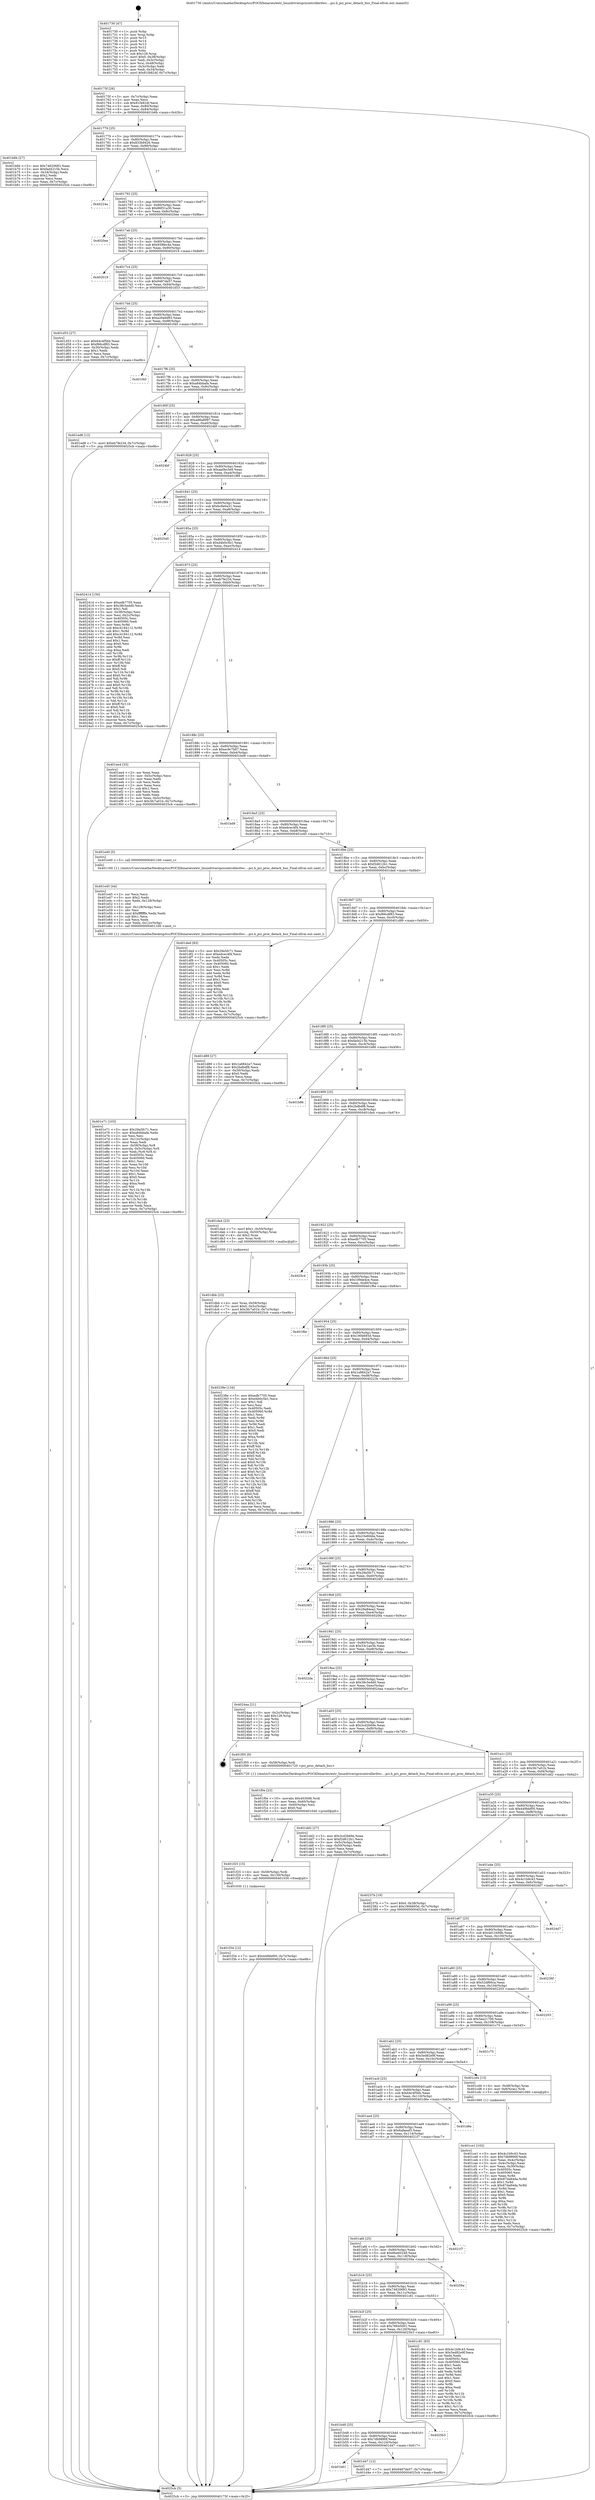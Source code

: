 digraph "0x401730" {
  label = "0x401730 (/mnt/c/Users/mathe/Desktop/tcc/POCII/binaries/extr_linuxdriverspcicontrollerdwc....pci.h_pci_proc_detach_bus_Final-ollvm.out::main(0))"
  labelloc = "t"
  node[shape=record]

  Entry [label="",width=0.3,height=0.3,shape=circle,fillcolor=black,style=filled]
  "0x40175f" [label="{
     0x40175f [26]\l
     | [instrs]\l
     &nbsp;&nbsp;0x40175f \<+3\>: mov -0x7c(%rbp),%eax\l
     &nbsp;&nbsp;0x401762 \<+2\>: mov %eax,%ecx\l
     &nbsp;&nbsp;0x401764 \<+6\>: sub $0x81f4824f,%ecx\l
     &nbsp;&nbsp;0x40176a \<+3\>: mov %eax,-0x80(%rbp)\l
     &nbsp;&nbsp;0x40176d \<+6\>: mov %ecx,-0x84(%rbp)\l
     &nbsp;&nbsp;0x401773 \<+6\>: je 0000000000401b6b \<main+0x43b\>\l
  }"]
  "0x401b6b" [label="{
     0x401b6b [27]\l
     | [instrs]\l
     &nbsp;&nbsp;0x401b6b \<+5\>: mov $0x74620683,%eax\l
     &nbsp;&nbsp;0x401b70 \<+5\>: mov $0xfad4215b,%ecx\l
     &nbsp;&nbsp;0x401b75 \<+3\>: mov -0x34(%rbp),%edx\l
     &nbsp;&nbsp;0x401b78 \<+3\>: cmp $0x2,%edx\l
     &nbsp;&nbsp;0x401b7b \<+3\>: cmovne %ecx,%eax\l
     &nbsp;&nbsp;0x401b7e \<+3\>: mov %eax,-0x7c(%rbp)\l
     &nbsp;&nbsp;0x401b81 \<+5\>: jmp 00000000004025cb \<main+0xe9b\>\l
  }"]
  "0x401779" [label="{
     0x401779 [25]\l
     | [instrs]\l
     &nbsp;&nbsp;0x401779 \<+5\>: jmp 000000000040177e \<main+0x4e\>\l
     &nbsp;&nbsp;0x40177e \<+3\>: mov -0x80(%rbp),%eax\l
     &nbsp;&nbsp;0x401781 \<+5\>: sub $0x833b9426,%eax\l
     &nbsp;&nbsp;0x401786 \<+6\>: mov %eax,-0x88(%rbp)\l
     &nbsp;&nbsp;0x40178c \<+6\>: je 000000000040224a \<main+0xb1a\>\l
  }"]
  "0x4025cb" [label="{
     0x4025cb [5]\l
     | [instrs]\l
     &nbsp;&nbsp;0x4025cb \<+5\>: jmp 000000000040175f \<main+0x2f\>\l
  }"]
  "0x401730" [label="{
     0x401730 [47]\l
     | [instrs]\l
     &nbsp;&nbsp;0x401730 \<+1\>: push %rbp\l
     &nbsp;&nbsp;0x401731 \<+3\>: mov %rsp,%rbp\l
     &nbsp;&nbsp;0x401734 \<+2\>: push %r15\l
     &nbsp;&nbsp;0x401736 \<+2\>: push %r14\l
     &nbsp;&nbsp;0x401738 \<+2\>: push %r13\l
     &nbsp;&nbsp;0x40173a \<+2\>: push %r12\l
     &nbsp;&nbsp;0x40173c \<+1\>: push %rbx\l
     &nbsp;&nbsp;0x40173d \<+7\>: sub $0x128,%rsp\l
     &nbsp;&nbsp;0x401744 \<+7\>: movl $0x0,-0x38(%rbp)\l
     &nbsp;&nbsp;0x40174b \<+3\>: mov %edi,-0x3c(%rbp)\l
     &nbsp;&nbsp;0x40174e \<+4\>: mov %rsi,-0x48(%rbp)\l
     &nbsp;&nbsp;0x401752 \<+3\>: mov -0x3c(%rbp),%edi\l
     &nbsp;&nbsp;0x401755 \<+3\>: mov %edi,-0x34(%rbp)\l
     &nbsp;&nbsp;0x401758 \<+7\>: movl $0x81f4824f,-0x7c(%rbp)\l
  }"]
  Exit [label="",width=0.3,height=0.3,shape=circle,fillcolor=black,style=filled,peripheries=2]
  "0x40224a" [label="{
     0x40224a\l
  }", style=dashed]
  "0x401792" [label="{
     0x401792 [25]\l
     | [instrs]\l
     &nbsp;&nbsp;0x401792 \<+5\>: jmp 0000000000401797 \<main+0x67\>\l
     &nbsp;&nbsp;0x401797 \<+3\>: mov -0x80(%rbp),%eax\l
     &nbsp;&nbsp;0x40179a \<+5\>: sub $0x86f31a30,%eax\l
     &nbsp;&nbsp;0x40179f \<+6\>: mov %eax,-0x8c(%rbp)\l
     &nbsp;&nbsp;0x4017a5 \<+6\>: je 00000000004020ee \<main+0x9be\>\l
  }"]
  "0x401f34" [label="{
     0x401f34 [12]\l
     | [instrs]\l
     &nbsp;&nbsp;0x401f34 \<+7\>: movl $0x449bbf00,-0x7c(%rbp)\l
     &nbsp;&nbsp;0x401f3b \<+5\>: jmp 00000000004025cb \<main+0xe9b\>\l
  }"]
  "0x4020ee" [label="{
     0x4020ee\l
  }", style=dashed]
  "0x4017ab" [label="{
     0x4017ab [25]\l
     | [instrs]\l
     &nbsp;&nbsp;0x4017ab \<+5\>: jmp 00000000004017b0 \<main+0x80\>\l
     &nbsp;&nbsp;0x4017b0 \<+3\>: mov -0x80(%rbp),%eax\l
     &nbsp;&nbsp;0x4017b3 \<+5\>: sub $0x939fec4e,%eax\l
     &nbsp;&nbsp;0x4017b8 \<+6\>: mov %eax,-0x90(%rbp)\l
     &nbsp;&nbsp;0x4017be \<+6\>: je 0000000000402019 \<main+0x8e9\>\l
  }"]
  "0x401f25" [label="{
     0x401f25 [15]\l
     | [instrs]\l
     &nbsp;&nbsp;0x401f25 \<+4\>: mov -0x58(%rbp),%rdi\l
     &nbsp;&nbsp;0x401f29 \<+6\>: mov %eax,-0x130(%rbp)\l
     &nbsp;&nbsp;0x401f2f \<+5\>: call 0000000000401030 \<free@plt\>\l
     | [calls]\l
     &nbsp;&nbsp;0x401030 \{1\} (unknown)\l
  }"]
  "0x402019" [label="{
     0x402019\l
  }", style=dashed]
  "0x4017c4" [label="{
     0x4017c4 [25]\l
     | [instrs]\l
     &nbsp;&nbsp;0x4017c4 \<+5\>: jmp 00000000004017c9 \<main+0x99\>\l
     &nbsp;&nbsp;0x4017c9 \<+3\>: mov -0x80(%rbp),%eax\l
     &nbsp;&nbsp;0x4017cc \<+5\>: sub $0x9487de57,%eax\l
     &nbsp;&nbsp;0x4017d1 \<+6\>: mov %eax,-0x94(%rbp)\l
     &nbsp;&nbsp;0x4017d7 \<+6\>: je 0000000000401d53 \<main+0x623\>\l
  }"]
  "0x401f0e" [label="{
     0x401f0e [23]\l
     | [instrs]\l
     &nbsp;&nbsp;0x401f0e \<+10\>: movabs $0x4030d6,%rdi\l
     &nbsp;&nbsp;0x401f18 \<+3\>: mov %eax,-0x60(%rbp)\l
     &nbsp;&nbsp;0x401f1b \<+3\>: mov -0x60(%rbp),%esi\l
     &nbsp;&nbsp;0x401f1e \<+2\>: mov $0x0,%al\l
     &nbsp;&nbsp;0x401f20 \<+5\>: call 0000000000401040 \<printf@plt\>\l
     | [calls]\l
     &nbsp;&nbsp;0x401040 \{1\} (unknown)\l
  }"]
  "0x401d53" [label="{
     0x401d53 [27]\l
     | [instrs]\l
     &nbsp;&nbsp;0x401d53 \<+5\>: mov $0x64c4f5bb,%eax\l
     &nbsp;&nbsp;0x401d58 \<+5\>: mov $0xf66cdf83,%ecx\l
     &nbsp;&nbsp;0x401d5d \<+3\>: mov -0x30(%rbp),%edx\l
     &nbsp;&nbsp;0x401d60 \<+3\>: cmp $0x1,%edx\l
     &nbsp;&nbsp;0x401d63 \<+3\>: cmovl %ecx,%eax\l
     &nbsp;&nbsp;0x401d66 \<+3\>: mov %eax,-0x7c(%rbp)\l
     &nbsp;&nbsp;0x401d69 \<+5\>: jmp 00000000004025cb \<main+0xe9b\>\l
  }"]
  "0x4017dd" [label="{
     0x4017dd [25]\l
     | [instrs]\l
     &nbsp;&nbsp;0x4017dd \<+5\>: jmp 00000000004017e2 \<main+0xb2\>\l
     &nbsp;&nbsp;0x4017e2 \<+3\>: mov -0x80(%rbp),%eax\l
     &nbsp;&nbsp;0x4017e5 \<+5\>: sub $0xa26a9d93,%eax\l
     &nbsp;&nbsp;0x4017ea \<+6\>: mov %eax,-0x98(%rbp)\l
     &nbsp;&nbsp;0x4017f0 \<+6\>: je 0000000000401f40 \<main+0x810\>\l
  }"]
  "0x401e71" [label="{
     0x401e71 [103]\l
     | [instrs]\l
     &nbsp;&nbsp;0x401e71 \<+5\>: mov $0x29a5fc71,%ecx\l
     &nbsp;&nbsp;0x401e76 \<+5\>: mov $0xa84bbafa,%edx\l
     &nbsp;&nbsp;0x401e7b \<+2\>: xor %esi,%esi\l
     &nbsp;&nbsp;0x401e7d \<+6\>: mov -0x12c(%rbp),%edi\l
     &nbsp;&nbsp;0x401e83 \<+3\>: imul %eax,%edi\l
     &nbsp;&nbsp;0x401e86 \<+4\>: mov -0x58(%rbp),%r8\l
     &nbsp;&nbsp;0x401e8a \<+4\>: movslq -0x5c(%rbp),%r9\l
     &nbsp;&nbsp;0x401e8e \<+4\>: mov %edi,(%r8,%r9,4)\l
     &nbsp;&nbsp;0x401e92 \<+7\>: mov 0x40505c,%eax\l
     &nbsp;&nbsp;0x401e99 \<+7\>: mov 0x405060,%edi\l
     &nbsp;&nbsp;0x401ea0 \<+3\>: sub $0x1,%esi\l
     &nbsp;&nbsp;0x401ea3 \<+3\>: mov %eax,%r10d\l
     &nbsp;&nbsp;0x401ea6 \<+3\>: add %esi,%r10d\l
     &nbsp;&nbsp;0x401ea9 \<+4\>: imul %r10d,%eax\l
     &nbsp;&nbsp;0x401ead \<+3\>: and $0x1,%eax\l
     &nbsp;&nbsp;0x401eb0 \<+3\>: cmp $0x0,%eax\l
     &nbsp;&nbsp;0x401eb3 \<+4\>: sete %r11b\l
     &nbsp;&nbsp;0x401eb7 \<+3\>: cmp $0xa,%edi\l
     &nbsp;&nbsp;0x401eba \<+3\>: setl %bl\l
     &nbsp;&nbsp;0x401ebd \<+3\>: mov %r11b,%r14b\l
     &nbsp;&nbsp;0x401ec0 \<+3\>: and %bl,%r14b\l
     &nbsp;&nbsp;0x401ec3 \<+3\>: xor %bl,%r11b\l
     &nbsp;&nbsp;0x401ec6 \<+3\>: or %r11b,%r14b\l
     &nbsp;&nbsp;0x401ec9 \<+4\>: test $0x1,%r14b\l
     &nbsp;&nbsp;0x401ecd \<+3\>: cmovne %edx,%ecx\l
     &nbsp;&nbsp;0x401ed0 \<+3\>: mov %ecx,-0x7c(%rbp)\l
     &nbsp;&nbsp;0x401ed3 \<+5\>: jmp 00000000004025cb \<main+0xe9b\>\l
  }"]
  "0x401f40" [label="{
     0x401f40\l
  }", style=dashed]
  "0x4017f6" [label="{
     0x4017f6 [25]\l
     | [instrs]\l
     &nbsp;&nbsp;0x4017f6 \<+5\>: jmp 00000000004017fb \<main+0xcb\>\l
     &nbsp;&nbsp;0x4017fb \<+3\>: mov -0x80(%rbp),%eax\l
     &nbsp;&nbsp;0x4017fe \<+5\>: sub $0xa84bbafa,%eax\l
     &nbsp;&nbsp;0x401803 \<+6\>: mov %eax,-0x9c(%rbp)\l
     &nbsp;&nbsp;0x401809 \<+6\>: je 0000000000401ed8 \<main+0x7a8\>\l
  }"]
  "0x401e45" [label="{
     0x401e45 [44]\l
     | [instrs]\l
     &nbsp;&nbsp;0x401e45 \<+2\>: xor %ecx,%ecx\l
     &nbsp;&nbsp;0x401e47 \<+5\>: mov $0x2,%edx\l
     &nbsp;&nbsp;0x401e4c \<+6\>: mov %edx,-0x128(%rbp)\l
     &nbsp;&nbsp;0x401e52 \<+1\>: cltd\l
     &nbsp;&nbsp;0x401e53 \<+6\>: mov -0x128(%rbp),%esi\l
     &nbsp;&nbsp;0x401e59 \<+2\>: idiv %esi\l
     &nbsp;&nbsp;0x401e5b \<+6\>: imul $0xfffffffe,%edx,%edx\l
     &nbsp;&nbsp;0x401e61 \<+3\>: sub $0x1,%ecx\l
     &nbsp;&nbsp;0x401e64 \<+2\>: sub %ecx,%edx\l
     &nbsp;&nbsp;0x401e66 \<+6\>: mov %edx,-0x12c(%rbp)\l
     &nbsp;&nbsp;0x401e6c \<+5\>: call 0000000000401160 \<next_i\>\l
     | [calls]\l
     &nbsp;&nbsp;0x401160 \{1\} (/mnt/c/Users/mathe/Desktop/tcc/POCII/binaries/extr_linuxdriverspcicontrollerdwc....pci.h_pci_proc_detach_bus_Final-ollvm.out::next_i)\l
  }"]
  "0x401ed8" [label="{
     0x401ed8 [12]\l
     | [instrs]\l
     &nbsp;&nbsp;0x401ed8 \<+7\>: movl $0xeb7fe234,-0x7c(%rbp)\l
     &nbsp;&nbsp;0x401edf \<+5\>: jmp 00000000004025cb \<main+0xe9b\>\l
  }"]
  "0x40180f" [label="{
     0x40180f [25]\l
     | [instrs]\l
     &nbsp;&nbsp;0x40180f \<+5\>: jmp 0000000000401814 \<main+0xe4\>\l
     &nbsp;&nbsp;0x401814 \<+3\>: mov -0x80(%rbp),%eax\l
     &nbsp;&nbsp;0x401817 \<+5\>: sub $0xa86a8997,%eax\l
     &nbsp;&nbsp;0x40181c \<+6\>: mov %eax,-0xa0(%rbp)\l
     &nbsp;&nbsp;0x401822 \<+6\>: je 00000000004024bf \<main+0xd8f\>\l
  }"]
  "0x401dbb" [label="{
     0x401dbb [23]\l
     | [instrs]\l
     &nbsp;&nbsp;0x401dbb \<+4\>: mov %rax,-0x58(%rbp)\l
     &nbsp;&nbsp;0x401dbf \<+7\>: movl $0x0,-0x5c(%rbp)\l
     &nbsp;&nbsp;0x401dc6 \<+7\>: movl $0x3fc7a01b,-0x7c(%rbp)\l
     &nbsp;&nbsp;0x401dcd \<+5\>: jmp 00000000004025cb \<main+0xe9b\>\l
  }"]
  "0x4024bf" [label="{
     0x4024bf\l
  }", style=dashed]
  "0x401828" [label="{
     0x401828 [25]\l
     | [instrs]\l
     &nbsp;&nbsp;0x401828 \<+5\>: jmp 000000000040182d \<main+0xfd\>\l
     &nbsp;&nbsp;0x40182d \<+3\>: mov -0x80(%rbp),%eax\l
     &nbsp;&nbsp;0x401830 \<+5\>: sub $0xaa0bc5e9,%eax\l
     &nbsp;&nbsp;0x401835 \<+6\>: mov %eax,-0xa4(%rbp)\l
     &nbsp;&nbsp;0x40183b \<+6\>: je 0000000000401f89 \<main+0x859\>\l
  }"]
  "0x401b61" [label="{
     0x401b61\l
  }", style=dashed]
  "0x401f89" [label="{
     0x401f89\l
  }", style=dashed]
  "0x401841" [label="{
     0x401841 [25]\l
     | [instrs]\l
     &nbsp;&nbsp;0x401841 \<+5\>: jmp 0000000000401846 \<main+0x116\>\l
     &nbsp;&nbsp;0x401846 \<+3\>: mov -0x80(%rbp),%eax\l
     &nbsp;&nbsp;0x401849 \<+5\>: sub $0xbc8e0a31,%eax\l
     &nbsp;&nbsp;0x40184e \<+6\>: mov %eax,-0xa8(%rbp)\l
     &nbsp;&nbsp;0x401854 \<+6\>: je 0000000000402540 \<main+0xe10\>\l
  }"]
  "0x401d47" [label="{
     0x401d47 [12]\l
     | [instrs]\l
     &nbsp;&nbsp;0x401d47 \<+7\>: movl $0x9487de57,-0x7c(%rbp)\l
     &nbsp;&nbsp;0x401d4e \<+5\>: jmp 00000000004025cb \<main+0xe9b\>\l
  }"]
  "0x402540" [label="{
     0x402540\l
  }", style=dashed]
  "0x40185a" [label="{
     0x40185a [25]\l
     | [instrs]\l
     &nbsp;&nbsp;0x40185a \<+5\>: jmp 000000000040185f \<main+0x12f\>\l
     &nbsp;&nbsp;0x40185f \<+3\>: mov -0x80(%rbp),%eax\l
     &nbsp;&nbsp;0x401862 \<+5\>: sub $0xd4b0c5b1,%eax\l
     &nbsp;&nbsp;0x401867 \<+6\>: mov %eax,-0xac(%rbp)\l
     &nbsp;&nbsp;0x40186d \<+6\>: je 0000000000402414 \<main+0xce4\>\l
  }"]
  "0x401b48" [label="{
     0x401b48 [25]\l
     | [instrs]\l
     &nbsp;&nbsp;0x401b48 \<+5\>: jmp 0000000000401b4d \<main+0x41d\>\l
     &nbsp;&nbsp;0x401b4d \<+3\>: mov -0x80(%rbp),%eax\l
     &nbsp;&nbsp;0x401b50 \<+5\>: sub $0x7db9890f,%eax\l
     &nbsp;&nbsp;0x401b55 \<+6\>: mov %eax,-0x124(%rbp)\l
     &nbsp;&nbsp;0x401b5b \<+6\>: je 0000000000401d47 \<main+0x617\>\l
  }"]
  "0x402414" [label="{
     0x402414 [150]\l
     | [instrs]\l
     &nbsp;&nbsp;0x402414 \<+5\>: mov $0xedb7705,%eax\l
     &nbsp;&nbsp;0x402419 \<+5\>: mov $0x38c5edd0,%ecx\l
     &nbsp;&nbsp;0x40241e \<+2\>: mov $0x1,%dl\l
     &nbsp;&nbsp;0x402420 \<+3\>: mov -0x38(%rbp),%esi\l
     &nbsp;&nbsp;0x402423 \<+3\>: mov %esi,-0x2c(%rbp)\l
     &nbsp;&nbsp;0x402426 \<+7\>: mov 0x40505c,%esi\l
     &nbsp;&nbsp;0x40242d \<+7\>: mov 0x405060,%edi\l
     &nbsp;&nbsp;0x402434 \<+3\>: mov %esi,%r8d\l
     &nbsp;&nbsp;0x402437 \<+7\>: sub $0xc4184112,%r8d\l
     &nbsp;&nbsp;0x40243e \<+4\>: sub $0x1,%r8d\l
     &nbsp;&nbsp;0x402442 \<+7\>: add $0xc4184112,%r8d\l
     &nbsp;&nbsp;0x402449 \<+4\>: imul %r8d,%esi\l
     &nbsp;&nbsp;0x40244d \<+3\>: and $0x1,%esi\l
     &nbsp;&nbsp;0x402450 \<+3\>: cmp $0x0,%esi\l
     &nbsp;&nbsp;0x402453 \<+4\>: sete %r9b\l
     &nbsp;&nbsp;0x402457 \<+3\>: cmp $0xa,%edi\l
     &nbsp;&nbsp;0x40245a \<+4\>: setl %r10b\l
     &nbsp;&nbsp;0x40245e \<+3\>: mov %r9b,%r11b\l
     &nbsp;&nbsp;0x402461 \<+4\>: xor $0xff,%r11b\l
     &nbsp;&nbsp;0x402465 \<+3\>: mov %r10b,%bl\l
     &nbsp;&nbsp;0x402468 \<+3\>: xor $0xff,%bl\l
     &nbsp;&nbsp;0x40246b \<+3\>: xor $0x0,%dl\l
     &nbsp;&nbsp;0x40246e \<+3\>: mov %r11b,%r14b\l
     &nbsp;&nbsp;0x402471 \<+4\>: and $0x0,%r14b\l
     &nbsp;&nbsp;0x402475 \<+3\>: and %dl,%r9b\l
     &nbsp;&nbsp;0x402478 \<+3\>: mov %bl,%r15b\l
     &nbsp;&nbsp;0x40247b \<+4\>: and $0x0,%r15b\l
     &nbsp;&nbsp;0x40247f \<+3\>: and %dl,%r10b\l
     &nbsp;&nbsp;0x402482 \<+3\>: or %r9b,%r14b\l
     &nbsp;&nbsp;0x402485 \<+3\>: or %r10b,%r15b\l
     &nbsp;&nbsp;0x402488 \<+3\>: xor %r15b,%r14b\l
     &nbsp;&nbsp;0x40248b \<+3\>: or %bl,%r11b\l
     &nbsp;&nbsp;0x40248e \<+4\>: xor $0xff,%r11b\l
     &nbsp;&nbsp;0x402492 \<+3\>: or $0x0,%dl\l
     &nbsp;&nbsp;0x402495 \<+3\>: and %dl,%r11b\l
     &nbsp;&nbsp;0x402498 \<+3\>: or %r11b,%r14b\l
     &nbsp;&nbsp;0x40249b \<+4\>: test $0x1,%r14b\l
     &nbsp;&nbsp;0x40249f \<+3\>: cmovne %ecx,%eax\l
     &nbsp;&nbsp;0x4024a2 \<+3\>: mov %eax,-0x7c(%rbp)\l
     &nbsp;&nbsp;0x4024a5 \<+5\>: jmp 00000000004025cb \<main+0xe9b\>\l
  }"]
  "0x401873" [label="{
     0x401873 [25]\l
     | [instrs]\l
     &nbsp;&nbsp;0x401873 \<+5\>: jmp 0000000000401878 \<main+0x148\>\l
     &nbsp;&nbsp;0x401878 \<+3\>: mov -0x80(%rbp),%eax\l
     &nbsp;&nbsp;0x40187b \<+5\>: sub $0xeb7fe234,%eax\l
     &nbsp;&nbsp;0x401880 \<+6\>: mov %eax,-0xb0(%rbp)\l
     &nbsp;&nbsp;0x401886 \<+6\>: je 0000000000401ee4 \<main+0x7b4\>\l
  }"]
  "0x4025b3" [label="{
     0x4025b3\l
  }", style=dashed]
  "0x401ee4" [label="{
     0x401ee4 [33]\l
     | [instrs]\l
     &nbsp;&nbsp;0x401ee4 \<+2\>: xor %eax,%eax\l
     &nbsp;&nbsp;0x401ee6 \<+3\>: mov -0x5c(%rbp),%ecx\l
     &nbsp;&nbsp;0x401ee9 \<+2\>: mov %eax,%edx\l
     &nbsp;&nbsp;0x401eeb \<+2\>: sub %ecx,%edx\l
     &nbsp;&nbsp;0x401eed \<+2\>: mov %eax,%ecx\l
     &nbsp;&nbsp;0x401eef \<+3\>: sub $0x1,%ecx\l
     &nbsp;&nbsp;0x401ef2 \<+2\>: add %ecx,%edx\l
     &nbsp;&nbsp;0x401ef4 \<+2\>: sub %edx,%eax\l
     &nbsp;&nbsp;0x401ef6 \<+3\>: mov %eax,-0x5c(%rbp)\l
     &nbsp;&nbsp;0x401ef9 \<+7\>: movl $0x3fc7a01b,-0x7c(%rbp)\l
     &nbsp;&nbsp;0x401f00 \<+5\>: jmp 00000000004025cb \<main+0xe9b\>\l
  }"]
  "0x40188c" [label="{
     0x40188c [25]\l
     | [instrs]\l
     &nbsp;&nbsp;0x40188c \<+5\>: jmp 0000000000401891 \<main+0x161\>\l
     &nbsp;&nbsp;0x401891 \<+3\>: mov -0x80(%rbp),%eax\l
     &nbsp;&nbsp;0x401894 \<+5\>: sub $0xec9c7b67,%eax\l
     &nbsp;&nbsp;0x401899 \<+6\>: mov %eax,-0xb4(%rbp)\l
     &nbsp;&nbsp;0x40189f \<+6\>: je 0000000000401bd9 \<main+0x4a9\>\l
  }"]
  "0x401ce1" [label="{
     0x401ce1 [102]\l
     | [instrs]\l
     &nbsp;&nbsp;0x401ce1 \<+5\>: mov $0x4c1b9c43,%ecx\l
     &nbsp;&nbsp;0x401ce6 \<+5\>: mov $0x7db9890f,%edx\l
     &nbsp;&nbsp;0x401ceb \<+3\>: mov %eax,-0x4c(%rbp)\l
     &nbsp;&nbsp;0x401cee \<+3\>: mov -0x4c(%rbp),%eax\l
     &nbsp;&nbsp;0x401cf1 \<+3\>: mov %eax,-0x30(%rbp)\l
     &nbsp;&nbsp;0x401cf4 \<+7\>: mov 0x40505c,%eax\l
     &nbsp;&nbsp;0x401cfb \<+7\>: mov 0x405060,%esi\l
     &nbsp;&nbsp;0x401d02 \<+3\>: mov %eax,%r8d\l
     &nbsp;&nbsp;0x401d05 \<+7\>: add $0x87da84da,%r8d\l
     &nbsp;&nbsp;0x401d0c \<+4\>: sub $0x1,%r8d\l
     &nbsp;&nbsp;0x401d10 \<+7\>: sub $0x87da84da,%r8d\l
     &nbsp;&nbsp;0x401d17 \<+4\>: imul %r8d,%eax\l
     &nbsp;&nbsp;0x401d1b \<+3\>: and $0x1,%eax\l
     &nbsp;&nbsp;0x401d1e \<+3\>: cmp $0x0,%eax\l
     &nbsp;&nbsp;0x401d21 \<+4\>: sete %r9b\l
     &nbsp;&nbsp;0x401d25 \<+3\>: cmp $0xa,%esi\l
     &nbsp;&nbsp;0x401d28 \<+4\>: setl %r10b\l
     &nbsp;&nbsp;0x401d2c \<+3\>: mov %r9b,%r11b\l
     &nbsp;&nbsp;0x401d2f \<+3\>: and %r10b,%r11b\l
     &nbsp;&nbsp;0x401d32 \<+3\>: xor %r10b,%r9b\l
     &nbsp;&nbsp;0x401d35 \<+3\>: or %r9b,%r11b\l
     &nbsp;&nbsp;0x401d38 \<+4\>: test $0x1,%r11b\l
     &nbsp;&nbsp;0x401d3c \<+3\>: cmovne %edx,%ecx\l
     &nbsp;&nbsp;0x401d3f \<+3\>: mov %ecx,-0x7c(%rbp)\l
     &nbsp;&nbsp;0x401d42 \<+5\>: jmp 00000000004025cb \<main+0xe9b\>\l
  }"]
  "0x401bd9" [label="{
     0x401bd9\l
  }", style=dashed]
  "0x4018a5" [label="{
     0x4018a5 [25]\l
     | [instrs]\l
     &nbsp;&nbsp;0x4018a5 \<+5\>: jmp 00000000004018aa \<main+0x17a\>\l
     &nbsp;&nbsp;0x4018aa \<+3\>: mov -0x80(%rbp),%eax\l
     &nbsp;&nbsp;0x4018ad \<+5\>: sub $0xedcec4f4,%eax\l
     &nbsp;&nbsp;0x4018b2 \<+6\>: mov %eax,-0xb8(%rbp)\l
     &nbsp;&nbsp;0x4018b8 \<+6\>: je 0000000000401e40 \<main+0x710\>\l
  }"]
  "0x401b2f" [label="{
     0x401b2f [25]\l
     | [instrs]\l
     &nbsp;&nbsp;0x401b2f \<+5\>: jmp 0000000000401b34 \<main+0x404\>\l
     &nbsp;&nbsp;0x401b34 \<+3\>: mov -0x80(%rbp),%eax\l
     &nbsp;&nbsp;0x401b37 \<+5\>: sub $0x76645001,%eax\l
     &nbsp;&nbsp;0x401b3c \<+6\>: mov %eax,-0x120(%rbp)\l
     &nbsp;&nbsp;0x401b42 \<+6\>: je 00000000004025b3 \<main+0xe83\>\l
  }"]
  "0x401e40" [label="{
     0x401e40 [5]\l
     | [instrs]\l
     &nbsp;&nbsp;0x401e40 \<+5\>: call 0000000000401160 \<next_i\>\l
     | [calls]\l
     &nbsp;&nbsp;0x401160 \{1\} (/mnt/c/Users/mathe/Desktop/tcc/POCII/binaries/extr_linuxdriverspcicontrollerdwc....pci.h_pci_proc_detach_bus_Final-ollvm.out::next_i)\l
  }"]
  "0x4018be" [label="{
     0x4018be [25]\l
     | [instrs]\l
     &nbsp;&nbsp;0x4018be \<+5\>: jmp 00000000004018c3 \<main+0x193\>\l
     &nbsp;&nbsp;0x4018c3 \<+3\>: mov -0x80(%rbp),%eax\l
     &nbsp;&nbsp;0x4018c6 \<+5\>: sub $0xf2d612b1,%eax\l
     &nbsp;&nbsp;0x4018cb \<+6\>: mov %eax,-0xbc(%rbp)\l
     &nbsp;&nbsp;0x4018d1 \<+6\>: je 0000000000401ded \<main+0x6bd\>\l
  }"]
  "0x401c81" [label="{
     0x401c81 [83]\l
     | [instrs]\l
     &nbsp;&nbsp;0x401c81 \<+5\>: mov $0x4c1b9c43,%eax\l
     &nbsp;&nbsp;0x401c86 \<+5\>: mov $0x5ed82e9f,%ecx\l
     &nbsp;&nbsp;0x401c8b \<+2\>: xor %edx,%edx\l
     &nbsp;&nbsp;0x401c8d \<+7\>: mov 0x40505c,%esi\l
     &nbsp;&nbsp;0x401c94 \<+7\>: mov 0x405060,%edi\l
     &nbsp;&nbsp;0x401c9b \<+3\>: sub $0x1,%edx\l
     &nbsp;&nbsp;0x401c9e \<+3\>: mov %esi,%r8d\l
     &nbsp;&nbsp;0x401ca1 \<+3\>: add %edx,%r8d\l
     &nbsp;&nbsp;0x401ca4 \<+4\>: imul %r8d,%esi\l
     &nbsp;&nbsp;0x401ca8 \<+3\>: and $0x1,%esi\l
     &nbsp;&nbsp;0x401cab \<+3\>: cmp $0x0,%esi\l
     &nbsp;&nbsp;0x401cae \<+4\>: sete %r9b\l
     &nbsp;&nbsp;0x401cb2 \<+3\>: cmp $0xa,%edi\l
     &nbsp;&nbsp;0x401cb5 \<+4\>: setl %r10b\l
     &nbsp;&nbsp;0x401cb9 \<+3\>: mov %r9b,%r11b\l
     &nbsp;&nbsp;0x401cbc \<+3\>: and %r10b,%r11b\l
     &nbsp;&nbsp;0x401cbf \<+3\>: xor %r10b,%r9b\l
     &nbsp;&nbsp;0x401cc2 \<+3\>: or %r9b,%r11b\l
     &nbsp;&nbsp;0x401cc5 \<+4\>: test $0x1,%r11b\l
     &nbsp;&nbsp;0x401cc9 \<+3\>: cmovne %ecx,%eax\l
     &nbsp;&nbsp;0x401ccc \<+3\>: mov %eax,-0x7c(%rbp)\l
     &nbsp;&nbsp;0x401ccf \<+5\>: jmp 00000000004025cb \<main+0xe9b\>\l
  }"]
  "0x401ded" [label="{
     0x401ded [83]\l
     | [instrs]\l
     &nbsp;&nbsp;0x401ded \<+5\>: mov $0x29a5fc71,%eax\l
     &nbsp;&nbsp;0x401df2 \<+5\>: mov $0xedcec4f4,%ecx\l
     &nbsp;&nbsp;0x401df7 \<+2\>: xor %edx,%edx\l
     &nbsp;&nbsp;0x401df9 \<+7\>: mov 0x40505c,%esi\l
     &nbsp;&nbsp;0x401e00 \<+7\>: mov 0x405060,%edi\l
     &nbsp;&nbsp;0x401e07 \<+3\>: sub $0x1,%edx\l
     &nbsp;&nbsp;0x401e0a \<+3\>: mov %esi,%r8d\l
     &nbsp;&nbsp;0x401e0d \<+3\>: add %edx,%r8d\l
     &nbsp;&nbsp;0x401e10 \<+4\>: imul %r8d,%esi\l
     &nbsp;&nbsp;0x401e14 \<+3\>: and $0x1,%esi\l
     &nbsp;&nbsp;0x401e17 \<+3\>: cmp $0x0,%esi\l
     &nbsp;&nbsp;0x401e1a \<+4\>: sete %r9b\l
     &nbsp;&nbsp;0x401e1e \<+3\>: cmp $0xa,%edi\l
     &nbsp;&nbsp;0x401e21 \<+4\>: setl %r10b\l
     &nbsp;&nbsp;0x401e25 \<+3\>: mov %r9b,%r11b\l
     &nbsp;&nbsp;0x401e28 \<+3\>: and %r10b,%r11b\l
     &nbsp;&nbsp;0x401e2b \<+3\>: xor %r10b,%r9b\l
     &nbsp;&nbsp;0x401e2e \<+3\>: or %r9b,%r11b\l
     &nbsp;&nbsp;0x401e31 \<+4\>: test $0x1,%r11b\l
     &nbsp;&nbsp;0x401e35 \<+3\>: cmovne %ecx,%eax\l
     &nbsp;&nbsp;0x401e38 \<+3\>: mov %eax,-0x7c(%rbp)\l
     &nbsp;&nbsp;0x401e3b \<+5\>: jmp 00000000004025cb \<main+0xe9b\>\l
  }"]
  "0x4018d7" [label="{
     0x4018d7 [25]\l
     | [instrs]\l
     &nbsp;&nbsp;0x4018d7 \<+5\>: jmp 00000000004018dc \<main+0x1ac\>\l
     &nbsp;&nbsp;0x4018dc \<+3\>: mov -0x80(%rbp),%eax\l
     &nbsp;&nbsp;0x4018df \<+5\>: sub $0xf66cdf83,%eax\l
     &nbsp;&nbsp;0x4018e4 \<+6\>: mov %eax,-0xc0(%rbp)\l
     &nbsp;&nbsp;0x4018ea \<+6\>: je 0000000000401d89 \<main+0x659\>\l
  }"]
  "0x401b16" [label="{
     0x401b16 [25]\l
     | [instrs]\l
     &nbsp;&nbsp;0x401b16 \<+5\>: jmp 0000000000401b1b \<main+0x3eb\>\l
     &nbsp;&nbsp;0x401b1b \<+3\>: mov -0x80(%rbp),%eax\l
     &nbsp;&nbsp;0x401b1e \<+5\>: sub $0x74620683,%eax\l
     &nbsp;&nbsp;0x401b23 \<+6\>: mov %eax,-0x11c(%rbp)\l
     &nbsp;&nbsp;0x401b29 \<+6\>: je 0000000000401c81 \<main+0x551\>\l
  }"]
  "0x401d89" [label="{
     0x401d89 [27]\l
     | [instrs]\l
     &nbsp;&nbsp;0x401d89 \<+5\>: mov $0x1a8842a7,%eax\l
     &nbsp;&nbsp;0x401d8e \<+5\>: mov $0x2bdbdf8,%ecx\l
     &nbsp;&nbsp;0x401d93 \<+3\>: mov -0x30(%rbp),%edx\l
     &nbsp;&nbsp;0x401d96 \<+3\>: cmp $0x0,%edx\l
     &nbsp;&nbsp;0x401d99 \<+3\>: cmove %ecx,%eax\l
     &nbsp;&nbsp;0x401d9c \<+3\>: mov %eax,-0x7c(%rbp)\l
     &nbsp;&nbsp;0x401d9f \<+5\>: jmp 00000000004025cb \<main+0xe9b\>\l
  }"]
  "0x4018f0" [label="{
     0x4018f0 [25]\l
     | [instrs]\l
     &nbsp;&nbsp;0x4018f0 \<+5\>: jmp 00000000004018f5 \<main+0x1c5\>\l
     &nbsp;&nbsp;0x4018f5 \<+3\>: mov -0x80(%rbp),%eax\l
     &nbsp;&nbsp;0x4018f8 \<+5\>: sub $0xfad4215b,%eax\l
     &nbsp;&nbsp;0x4018fd \<+6\>: mov %eax,-0xc4(%rbp)\l
     &nbsp;&nbsp;0x401903 \<+6\>: je 0000000000401b86 \<main+0x456\>\l
  }"]
  "0x40259a" [label="{
     0x40259a\l
  }", style=dashed]
  "0x401b86" [label="{
     0x401b86\l
  }", style=dashed]
  "0x401909" [label="{
     0x401909 [25]\l
     | [instrs]\l
     &nbsp;&nbsp;0x401909 \<+5\>: jmp 000000000040190e \<main+0x1de\>\l
     &nbsp;&nbsp;0x40190e \<+3\>: mov -0x80(%rbp),%eax\l
     &nbsp;&nbsp;0x401911 \<+5\>: sub $0x2bdbdf8,%eax\l
     &nbsp;&nbsp;0x401916 \<+6\>: mov %eax,-0xc8(%rbp)\l
     &nbsp;&nbsp;0x40191c \<+6\>: je 0000000000401da4 \<main+0x674\>\l
  }"]
  "0x401afd" [label="{
     0x401afd [25]\l
     | [instrs]\l
     &nbsp;&nbsp;0x401afd \<+5\>: jmp 0000000000401b02 \<main+0x3d2\>\l
     &nbsp;&nbsp;0x401b02 \<+3\>: mov -0x80(%rbp),%eax\l
     &nbsp;&nbsp;0x401b05 \<+5\>: sub $0x6be60248,%eax\l
     &nbsp;&nbsp;0x401b0a \<+6\>: mov %eax,-0x118(%rbp)\l
     &nbsp;&nbsp;0x401b10 \<+6\>: je 000000000040259a \<main+0xe6a\>\l
  }"]
  "0x401da4" [label="{
     0x401da4 [23]\l
     | [instrs]\l
     &nbsp;&nbsp;0x401da4 \<+7\>: movl $0x1,-0x50(%rbp)\l
     &nbsp;&nbsp;0x401dab \<+4\>: movslq -0x50(%rbp),%rax\l
     &nbsp;&nbsp;0x401daf \<+4\>: shl $0x2,%rax\l
     &nbsp;&nbsp;0x401db3 \<+3\>: mov %rax,%rdi\l
     &nbsp;&nbsp;0x401db6 \<+5\>: call 0000000000401050 \<malloc@plt\>\l
     | [calls]\l
     &nbsp;&nbsp;0x401050 \{1\} (unknown)\l
  }"]
  "0x401922" [label="{
     0x401922 [25]\l
     | [instrs]\l
     &nbsp;&nbsp;0x401922 \<+5\>: jmp 0000000000401927 \<main+0x1f7\>\l
     &nbsp;&nbsp;0x401927 \<+3\>: mov -0x80(%rbp),%eax\l
     &nbsp;&nbsp;0x40192a \<+5\>: sub $0xedb7705,%eax\l
     &nbsp;&nbsp;0x40192f \<+6\>: mov %eax,-0xcc(%rbp)\l
     &nbsp;&nbsp;0x401935 \<+6\>: je 00000000004025c4 \<main+0xe94\>\l
  }"]
  "0x4021f7" [label="{
     0x4021f7\l
  }", style=dashed]
  "0x4025c4" [label="{
     0x4025c4\l
  }", style=dashed]
  "0x40193b" [label="{
     0x40193b [25]\l
     | [instrs]\l
     &nbsp;&nbsp;0x40193b \<+5\>: jmp 0000000000401940 \<main+0x210\>\l
     &nbsp;&nbsp;0x401940 \<+3\>: mov -0x80(%rbp),%eax\l
     &nbsp;&nbsp;0x401943 \<+5\>: sub $0x109de4ce,%eax\l
     &nbsp;&nbsp;0x401948 \<+6\>: mov %eax,-0xd0(%rbp)\l
     &nbsp;&nbsp;0x40194e \<+6\>: je 0000000000401f6e \<main+0x83e\>\l
  }"]
  "0x401ae4" [label="{
     0x401ae4 [25]\l
     | [instrs]\l
     &nbsp;&nbsp;0x401ae4 \<+5\>: jmp 0000000000401ae9 \<main+0x3b9\>\l
     &nbsp;&nbsp;0x401ae9 \<+3\>: mov -0x80(%rbp),%eax\l
     &nbsp;&nbsp;0x401aec \<+5\>: sub $0x6afaeaf3,%eax\l
     &nbsp;&nbsp;0x401af1 \<+6\>: mov %eax,-0x114(%rbp)\l
     &nbsp;&nbsp;0x401af7 \<+6\>: je 00000000004021f7 \<main+0xac7\>\l
  }"]
  "0x401f6e" [label="{
     0x401f6e\l
  }", style=dashed]
  "0x401954" [label="{
     0x401954 [25]\l
     | [instrs]\l
     &nbsp;&nbsp;0x401954 \<+5\>: jmp 0000000000401959 \<main+0x229\>\l
     &nbsp;&nbsp;0x401959 \<+3\>: mov -0x80(%rbp),%eax\l
     &nbsp;&nbsp;0x40195c \<+5\>: sub $0x190b693d,%eax\l
     &nbsp;&nbsp;0x401961 \<+6\>: mov %eax,-0xd4(%rbp)\l
     &nbsp;&nbsp;0x401967 \<+6\>: je 000000000040238e \<main+0xc5e\>\l
  }"]
  "0x401d6e" [label="{
     0x401d6e\l
  }", style=dashed]
  "0x40238e" [label="{
     0x40238e [134]\l
     | [instrs]\l
     &nbsp;&nbsp;0x40238e \<+5\>: mov $0xedb7705,%eax\l
     &nbsp;&nbsp;0x402393 \<+5\>: mov $0xd4b0c5b1,%ecx\l
     &nbsp;&nbsp;0x402398 \<+2\>: mov $0x1,%dl\l
     &nbsp;&nbsp;0x40239a \<+2\>: xor %esi,%esi\l
     &nbsp;&nbsp;0x40239c \<+7\>: mov 0x40505c,%edi\l
     &nbsp;&nbsp;0x4023a3 \<+8\>: mov 0x405060,%r8d\l
     &nbsp;&nbsp;0x4023ab \<+3\>: sub $0x1,%esi\l
     &nbsp;&nbsp;0x4023ae \<+3\>: mov %edi,%r9d\l
     &nbsp;&nbsp;0x4023b1 \<+3\>: add %esi,%r9d\l
     &nbsp;&nbsp;0x4023b4 \<+4\>: imul %r9d,%edi\l
     &nbsp;&nbsp;0x4023b8 \<+3\>: and $0x1,%edi\l
     &nbsp;&nbsp;0x4023bb \<+3\>: cmp $0x0,%edi\l
     &nbsp;&nbsp;0x4023be \<+4\>: sete %r10b\l
     &nbsp;&nbsp;0x4023c2 \<+4\>: cmp $0xa,%r8d\l
     &nbsp;&nbsp;0x4023c6 \<+4\>: setl %r11b\l
     &nbsp;&nbsp;0x4023ca \<+3\>: mov %r10b,%bl\l
     &nbsp;&nbsp;0x4023cd \<+3\>: xor $0xff,%bl\l
     &nbsp;&nbsp;0x4023d0 \<+3\>: mov %r11b,%r14b\l
     &nbsp;&nbsp;0x4023d3 \<+4\>: xor $0xff,%r14b\l
     &nbsp;&nbsp;0x4023d7 \<+3\>: xor $0x0,%dl\l
     &nbsp;&nbsp;0x4023da \<+3\>: mov %bl,%r15b\l
     &nbsp;&nbsp;0x4023dd \<+4\>: and $0x0,%r15b\l
     &nbsp;&nbsp;0x4023e1 \<+3\>: and %dl,%r10b\l
     &nbsp;&nbsp;0x4023e4 \<+3\>: mov %r14b,%r12b\l
     &nbsp;&nbsp;0x4023e7 \<+4\>: and $0x0,%r12b\l
     &nbsp;&nbsp;0x4023eb \<+3\>: and %dl,%r11b\l
     &nbsp;&nbsp;0x4023ee \<+3\>: or %r10b,%r15b\l
     &nbsp;&nbsp;0x4023f1 \<+3\>: or %r11b,%r12b\l
     &nbsp;&nbsp;0x4023f4 \<+3\>: xor %r12b,%r15b\l
     &nbsp;&nbsp;0x4023f7 \<+3\>: or %r14b,%bl\l
     &nbsp;&nbsp;0x4023fa \<+3\>: xor $0xff,%bl\l
     &nbsp;&nbsp;0x4023fd \<+3\>: or $0x0,%dl\l
     &nbsp;&nbsp;0x402400 \<+2\>: and %dl,%bl\l
     &nbsp;&nbsp;0x402402 \<+3\>: or %bl,%r15b\l
     &nbsp;&nbsp;0x402405 \<+4\>: test $0x1,%r15b\l
     &nbsp;&nbsp;0x402409 \<+3\>: cmovne %ecx,%eax\l
     &nbsp;&nbsp;0x40240c \<+3\>: mov %eax,-0x7c(%rbp)\l
     &nbsp;&nbsp;0x40240f \<+5\>: jmp 00000000004025cb \<main+0xe9b\>\l
  }"]
  "0x40196d" [label="{
     0x40196d [25]\l
     | [instrs]\l
     &nbsp;&nbsp;0x40196d \<+5\>: jmp 0000000000401972 \<main+0x242\>\l
     &nbsp;&nbsp;0x401972 \<+3\>: mov -0x80(%rbp),%eax\l
     &nbsp;&nbsp;0x401975 \<+5\>: sub $0x1a8842a7,%eax\l
     &nbsp;&nbsp;0x40197a \<+6\>: mov %eax,-0xd8(%rbp)\l
     &nbsp;&nbsp;0x401980 \<+6\>: je 000000000040223e \<main+0xb0e\>\l
  }"]
  "0x401acb" [label="{
     0x401acb [25]\l
     | [instrs]\l
     &nbsp;&nbsp;0x401acb \<+5\>: jmp 0000000000401ad0 \<main+0x3a0\>\l
     &nbsp;&nbsp;0x401ad0 \<+3\>: mov -0x80(%rbp),%eax\l
     &nbsp;&nbsp;0x401ad3 \<+5\>: sub $0x64c4f5bb,%eax\l
     &nbsp;&nbsp;0x401ad8 \<+6\>: mov %eax,-0x110(%rbp)\l
     &nbsp;&nbsp;0x401ade \<+6\>: je 0000000000401d6e \<main+0x63e\>\l
  }"]
  "0x40223e" [label="{
     0x40223e\l
  }", style=dashed]
  "0x401986" [label="{
     0x401986 [25]\l
     | [instrs]\l
     &nbsp;&nbsp;0x401986 \<+5\>: jmp 000000000040198b \<main+0x25b\>\l
     &nbsp;&nbsp;0x40198b \<+3\>: mov -0x80(%rbp),%eax\l
     &nbsp;&nbsp;0x40198e \<+5\>: sub $0x23e6fdda,%eax\l
     &nbsp;&nbsp;0x401993 \<+6\>: mov %eax,-0xdc(%rbp)\l
     &nbsp;&nbsp;0x401999 \<+6\>: je 000000000040218a \<main+0xa5a\>\l
  }"]
  "0x401cd4" [label="{
     0x401cd4 [13]\l
     | [instrs]\l
     &nbsp;&nbsp;0x401cd4 \<+4\>: mov -0x48(%rbp),%rax\l
     &nbsp;&nbsp;0x401cd8 \<+4\>: mov 0x8(%rax),%rdi\l
     &nbsp;&nbsp;0x401cdc \<+5\>: call 0000000000401060 \<atoi@plt\>\l
     | [calls]\l
     &nbsp;&nbsp;0x401060 \{1\} (unknown)\l
  }"]
  "0x40218a" [label="{
     0x40218a\l
  }", style=dashed]
  "0x40199f" [label="{
     0x40199f [25]\l
     | [instrs]\l
     &nbsp;&nbsp;0x40199f \<+5\>: jmp 00000000004019a4 \<main+0x274\>\l
     &nbsp;&nbsp;0x4019a4 \<+3\>: mov -0x80(%rbp),%eax\l
     &nbsp;&nbsp;0x4019a7 \<+5\>: sub $0x29a5fc71,%eax\l
     &nbsp;&nbsp;0x4019ac \<+6\>: mov %eax,-0xe0(%rbp)\l
     &nbsp;&nbsp;0x4019b2 \<+6\>: je 00000000004024f3 \<main+0xdc3\>\l
  }"]
  "0x401ab2" [label="{
     0x401ab2 [25]\l
     | [instrs]\l
     &nbsp;&nbsp;0x401ab2 \<+5\>: jmp 0000000000401ab7 \<main+0x387\>\l
     &nbsp;&nbsp;0x401ab7 \<+3\>: mov -0x80(%rbp),%eax\l
     &nbsp;&nbsp;0x401aba \<+5\>: sub $0x5ed82e9f,%eax\l
     &nbsp;&nbsp;0x401abf \<+6\>: mov %eax,-0x10c(%rbp)\l
     &nbsp;&nbsp;0x401ac5 \<+6\>: je 0000000000401cd4 \<main+0x5a4\>\l
  }"]
  "0x4024f3" [label="{
     0x4024f3\l
  }", style=dashed]
  "0x4019b8" [label="{
     0x4019b8 [25]\l
     | [instrs]\l
     &nbsp;&nbsp;0x4019b8 \<+5\>: jmp 00000000004019bd \<main+0x28d\>\l
     &nbsp;&nbsp;0x4019bd \<+3\>: mov -0x80(%rbp),%eax\l
     &nbsp;&nbsp;0x4019c0 \<+5\>: sub $0x29a84ea2,%eax\l
     &nbsp;&nbsp;0x4019c5 \<+6\>: mov %eax,-0xe4(%rbp)\l
     &nbsp;&nbsp;0x4019cb \<+6\>: je 00000000004020fa \<main+0x9ca\>\l
  }"]
  "0x401c75" [label="{
     0x401c75\l
  }", style=dashed]
  "0x4020fa" [label="{
     0x4020fa\l
  }", style=dashed]
  "0x4019d1" [label="{
     0x4019d1 [25]\l
     | [instrs]\l
     &nbsp;&nbsp;0x4019d1 \<+5\>: jmp 00000000004019d6 \<main+0x2a6\>\l
     &nbsp;&nbsp;0x4019d6 \<+3\>: mov -0x80(%rbp),%eax\l
     &nbsp;&nbsp;0x4019d9 \<+5\>: sub $0x33c1ae3b,%eax\l
     &nbsp;&nbsp;0x4019de \<+6\>: mov %eax,-0xe8(%rbp)\l
     &nbsp;&nbsp;0x4019e4 \<+6\>: je 00000000004022da \<main+0xbaa\>\l
  }"]
  "0x401a99" [label="{
     0x401a99 [25]\l
     | [instrs]\l
     &nbsp;&nbsp;0x401a99 \<+5\>: jmp 0000000000401a9e \<main+0x36e\>\l
     &nbsp;&nbsp;0x401a9e \<+3\>: mov -0x80(%rbp),%eax\l
     &nbsp;&nbsp;0x401aa1 \<+5\>: sub $0x5ea21706,%eax\l
     &nbsp;&nbsp;0x401aa6 \<+6\>: mov %eax,-0x108(%rbp)\l
     &nbsp;&nbsp;0x401aac \<+6\>: je 0000000000401c75 \<main+0x545\>\l
  }"]
  "0x4022da" [label="{
     0x4022da\l
  }", style=dashed]
  "0x4019ea" [label="{
     0x4019ea [25]\l
     | [instrs]\l
     &nbsp;&nbsp;0x4019ea \<+5\>: jmp 00000000004019ef \<main+0x2bf\>\l
     &nbsp;&nbsp;0x4019ef \<+3\>: mov -0x80(%rbp),%eax\l
     &nbsp;&nbsp;0x4019f2 \<+5\>: sub $0x38c5edd0,%eax\l
     &nbsp;&nbsp;0x4019f7 \<+6\>: mov %eax,-0xec(%rbp)\l
     &nbsp;&nbsp;0x4019fd \<+6\>: je 00000000004024aa \<main+0xd7a\>\l
  }"]
  "0x402203" [label="{
     0x402203\l
  }", style=dashed]
  "0x4024aa" [label="{
     0x4024aa [21]\l
     | [instrs]\l
     &nbsp;&nbsp;0x4024aa \<+3\>: mov -0x2c(%rbp),%eax\l
     &nbsp;&nbsp;0x4024ad \<+7\>: add $0x128,%rsp\l
     &nbsp;&nbsp;0x4024b4 \<+1\>: pop %rbx\l
     &nbsp;&nbsp;0x4024b5 \<+2\>: pop %r12\l
     &nbsp;&nbsp;0x4024b7 \<+2\>: pop %r13\l
     &nbsp;&nbsp;0x4024b9 \<+2\>: pop %r14\l
     &nbsp;&nbsp;0x4024bb \<+2\>: pop %r15\l
     &nbsp;&nbsp;0x4024bd \<+1\>: pop %rbp\l
     &nbsp;&nbsp;0x4024be \<+1\>: ret\l
  }"]
  "0x401a03" [label="{
     0x401a03 [25]\l
     | [instrs]\l
     &nbsp;&nbsp;0x401a03 \<+5\>: jmp 0000000000401a08 \<main+0x2d8\>\l
     &nbsp;&nbsp;0x401a08 \<+3\>: mov -0x80(%rbp),%eax\l
     &nbsp;&nbsp;0x401a0b \<+5\>: sub $0x3cd2b69e,%eax\l
     &nbsp;&nbsp;0x401a10 \<+6\>: mov %eax,-0xf0(%rbp)\l
     &nbsp;&nbsp;0x401a16 \<+6\>: je 0000000000401f05 \<main+0x7d5\>\l
  }"]
  "0x401a80" [label="{
     0x401a80 [25]\l
     | [instrs]\l
     &nbsp;&nbsp;0x401a80 \<+5\>: jmp 0000000000401a85 \<main+0x355\>\l
     &nbsp;&nbsp;0x401a85 \<+3\>: mov -0x80(%rbp),%eax\l
     &nbsp;&nbsp;0x401a88 \<+5\>: sub $0x52df66ca,%eax\l
     &nbsp;&nbsp;0x401a8d \<+6\>: mov %eax,-0x104(%rbp)\l
     &nbsp;&nbsp;0x401a93 \<+6\>: je 0000000000402203 \<main+0xad3\>\l
  }"]
  "0x401f05" [label="{
     0x401f05 [9]\l
     | [instrs]\l
     &nbsp;&nbsp;0x401f05 \<+4\>: mov -0x58(%rbp),%rdi\l
     &nbsp;&nbsp;0x401f09 \<+5\>: call 0000000000401720 \<pci_proc_detach_bus\>\l
     | [calls]\l
     &nbsp;&nbsp;0x401720 \{1\} (/mnt/c/Users/mathe/Desktop/tcc/POCII/binaries/extr_linuxdriverspcicontrollerdwc....pci.h_pci_proc_detach_bus_Final-ollvm.out::pci_proc_detach_bus)\l
  }"]
  "0x401a1c" [label="{
     0x401a1c [25]\l
     | [instrs]\l
     &nbsp;&nbsp;0x401a1c \<+5\>: jmp 0000000000401a21 \<main+0x2f1\>\l
     &nbsp;&nbsp;0x401a21 \<+3\>: mov -0x80(%rbp),%eax\l
     &nbsp;&nbsp;0x401a24 \<+5\>: sub $0x3fc7a01b,%eax\l
     &nbsp;&nbsp;0x401a29 \<+6\>: mov %eax,-0xf4(%rbp)\l
     &nbsp;&nbsp;0x401a2f \<+6\>: je 0000000000401dd2 \<main+0x6a2\>\l
  }"]
  "0x40236f" [label="{
     0x40236f\l
  }", style=dashed]
  "0x401dd2" [label="{
     0x401dd2 [27]\l
     | [instrs]\l
     &nbsp;&nbsp;0x401dd2 \<+5\>: mov $0x3cd2b69e,%eax\l
     &nbsp;&nbsp;0x401dd7 \<+5\>: mov $0xf2d612b1,%ecx\l
     &nbsp;&nbsp;0x401ddc \<+3\>: mov -0x5c(%rbp),%edx\l
     &nbsp;&nbsp;0x401ddf \<+3\>: cmp -0x50(%rbp),%edx\l
     &nbsp;&nbsp;0x401de2 \<+3\>: cmovl %ecx,%eax\l
     &nbsp;&nbsp;0x401de5 \<+3\>: mov %eax,-0x7c(%rbp)\l
     &nbsp;&nbsp;0x401de8 \<+5\>: jmp 00000000004025cb \<main+0xe9b\>\l
  }"]
  "0x401a35" [label="{
     0x401a35 [25]\l
     | [instrs]\l
     &nbsp;&nbsp;0x401a35 \<+5\>: jmp 0000000000401a3a \<main+0x30a\>\l
     &nbsp;&nbsp;0x401a3a \<+3\>: mov -0x80(%rbp),%eax\l
     &nbsp;&nbsp;0x401a3d \<+5\>: sub $0x449bbf00,%eax\l
     &nbsp;&nbsp;0x401a42 \<+6\>: mov %eax,-0xf8(%rbp)\l
     &nbsp;&nbsp;0x401a48 \<+6\>: je 000000000040237b \<main+0xc4b\>\l
  }"]
  "0x401a67" [label="{
     0x401a67 [25]\l
     | [instrs]\l
     &nbsp;&nbsp;0x401a67 \<+5\>: jmp 0000000000401a6c \<main+0x33c\>\l
     &nbsp;&nbsp;0x401a6c \<+3\>: mov -0x80(%rbp),%eax\l
     &nbsp;&nbsp;0x401a6f \<+5\>: sub $0x4d1349db,%eax\l
     &nbsp;&nbsp;0x401a74 \<+6\>: mov %eax,-0x100(%rbp)\l
     &nbsp;&nbsp;0x401a7a \<+6\>: je 000000000040236f \<main+0xc3f\>\l
  }"]
  "0x40237b" [label="{
     0x40237b [19]\l
     | [instrs]\l
     &nbsp;&nbsp;0x40237b \<+7\>: movl $0x0,-0x38(%rbp)\l
     &nbsp;&nbsp;0x402382 \<+7\>: movl $0x190b693d,-0x7c(%rbp)\l
     &nbsp;&nbsp;0x402389 \<+5\>: jmp 00000000004025cb \<main+0xe9b\>\l
  }"]
  "0x401a4e" [label="{
     0x401a4e [25]\l
     | [instrs]\l
     &nbsp;&nbsp;0x401a4e \<+5\>: jmp 0000000000401a53 \<main+0x323\>\l
     &nbsp;&nbsp;0x401a53 \<+3\>: mov -0x80(%rbp),%eax\l
     &nbsp;&nbsp;0x401a56 \<+5\>: sub $0x4c1b9c43,%eax\l
     &nbsp;&nbsp;0x401a5b \<+6\>: mov %eax,-0xfc(%rbp)\l
     &nbsp;&nbsp;0x401a61 \<+6\>: je 00000000004024d7 \<main+0xda7\>\l
  }"]
  "0x4024d7" [label="{
     0x4024d7\l
  }", style=dashed]
  Entry -> "0x401730" [label=" 1"]
  "0x40175f" -> "0x401b6b" [label=" 1"]
  "0x40175f" -> "0x401779" [label=" 17"]
  "0x401b6b" -> "0x4025cb" [label=" 1"]
  "0x401730" -> "0x40175f" [label=" 1"]
  "0x4025cb" -> "0x40175f" [label=" 17"]
  "0x4024aa" -> Exit [label=" 1"]
  "0x401779" -> "0x40224a" [label=" 0"]
  "0x401779" -> "0x401792" [label=" 17"]
  "0x402414" -> "0x4025cb" [label=" 1"]
  "0x401792" -> "0x4020ee" [label=" 0"]
  "0x401792" -> "0x4017ab" [label=" 17"]
  "0x40238e" -> "0x4025cb" [label=" 1"]
  "0x4017ab" -> "0x402019" [label=" 0"]
  "0x4017ab" -> "0x4017c4" [label=" 17"]
  "0x40237b" -> "0x4025cb" [label=" 1"]
  "0x4017c4" -> "0x401d53" [label=" 1"]
  "0x4017c4" -> "0x4017dd" [label=" 16"]
  "0x401f34" -> "0x4025cb" [label=" 1"]
  "0x4017dd" -> "0x401f40" [label=" 0"]
  "0x4017dd" -> "0x4017f6" [label=" 16"]
  "0x401f25" -> "0x401f34" [label=" 1"]
  "0x4017f6" -> "0x401ed8" [label=" 1"]
  "0x4017f6" -> "0x40180f" [label=" 15"]
  "0x401f0e" -> "0x401f25" [label=" 1"]
  "0x40180f" -> "0x4024bf" [label=" 0"]
  "0x40180f" -> "0x401828" [label=" 15"]
  "0x401f05" -> "0x401f0e" [label=" 1"]
  "0x401828" -> "0x401f89" [label=" 0"]
  "0x401828" -> "0x401841" [label=" 15"]
  "0x401ee4" -> "0x4025cb" [label=" 1"]
  "0x401841" -> "0x402540" [label=" 0"]
  "0x401841" -> "0x40185a" [label=" 15"]
  "0x401ed8" -> "0x4025cb" [label=" 1"]
  "0x40185a" -> "0x402414" [label=" 1"]
  "0x40185a" -> "0x401873" [label=" 14"]
  "0x401e45" -> "0x401e71" [label=" 1"]
  "0x401873" -> "0x401ee4" [label=" 1"]
  "0x401873" -> "0x40188c" [label=" 13"]
  "0x401e40" -> "0x401e45" [label=" 1"]
  "0x40188c" -> "0x401bd9" [label=" 0"]
  "0x40188c" -> "0x4018a5" [label=" 13"]
  "0x401dd2" -> "0x4025cb" [label=" 2"]
  "0x4018a5" -> "0x401e40" [label=" 1"]
  "0x4018a5" -> "0x4018be" [label=" 12"]
  "0x401dbb" -> "0x4025cb" [label=" 1"]
  "0x4018be" -> "0x401ded" [label=" 1"]
  "0x4018be" -> "0x4018d7" [label=" 11"]
  "0x401da4" -> "0x401dbb" [label=" 1"]
  "0x4018d7" -> "0x401d89" [label=" 1"]
  "0x4018d7" -> "0x4018f0" [label=" 10"]
  "0x401d53" -> "0x4025cb" [label=" 1"]
  "0x4018f0" -> "0x401b86" [label=" 0"]
  "0x4018f0" -> "0x401909" [label=" 10"]
  "0x401d47" -> "0x4025cb" [label=" 1"]
  "0x401909" -> "0x401da4" [label=" 1"]
  "0x401909" -> "0x401922" [label=" 9"]
  "0x401b48" -> "0x401d47" [label=" 1"]
  "0x401922" -> "0x4025c4" [label=" 0"]
  "0x401922" -> "0x40193b" [label=" 9"]
  "0x401e71" -> "0x4025cb" [label=" 1"]
  "0x40193b" -> "0x401f6e" [label=" 0"]
  "0x40193b" -> "0x401954" [label=" 9"]
  "0x401b2f" -> "0x4025b3" [label=" 0"]
  "0x401954" -> "0x40238e" [label=" 1"]
  "0x401954" -> "0x40196d" [label=" 8"]
  "0x401ded" -> "0x4025cb" [label=" 1"]
  "0x40196d" -> "0x40223e" [label=" 0"]
  "0x40196d" -> "0x401986" [label=" 8"]
  "0x401cd4" -> "0x401ce1" [label=" 1"]
  "0x401986" -> "0x40218a" [label=" 0"]
  "0x401986" -> "0x40199f" [label=" 8"]
  "0x401c81" -> "0x4025cb" [label=" 1"]
  "0x40199f" -> "0x4024f3" [label=" 0"]
  "0x40199f" -> "0x4019b8" [label=" 8"]
  "0x401b16" -> "0x401c81" [label=" 1"]
  "0x4019b8" -> "0x4020fa" [label=" 0"]
  "0x4019b8" -> "0x4019d1" [label=" 8"]
  "0x401d89" -> "0x4025cb" [label=" 1"]
  "0x4019d1" -> "0x4022da" [label=" 0"]
  "0x4019d1" -> "0x4019ea" [label=" 8"]
  "0x401afd" -> "0x40259a" [label=" 0"]
  "0x4019ea" -> "0x4024aa" [label=" 1"]
  "0x4019ea" -> "0x401a03" [label=" 7"]
  "0x401b48" -> "0x401b61" [label=" 0"]
  "0x401a03" -> "0x401f05" [label=" 1"]
  "0x401a03" -> "0x401a1c" [label=" 6"]
  "0x401ae4" -> "0x4021f7" [label=" 0"]
  "0x401a1c" -> "0x401dd2" [label=" 2"]
  "0x401a1c" -> "0x401a35" [label=" 4"]
  "0x401b2f" -> "0x401b48" [label=" 1"]
  "0x401a35" -> "0x40237b" [label=" 1"]
  "0x401a35" -> "0x401a4e" [label=" 3"]
  "0x401acb" -> "0x401d6e" [label=" 0"]
  "0x401a4e" -> "0x4024d7" [label=" 0"]
  "0x401a4e" -> "0x401a67" [label=" 3"]
  "0x401acb" -> "0x401ae4" [label=" 2"]
  "0x401a67" -> "0x40236f" [label=" 0"]
  "0x401a67" -> "0x401a80" [label=" 3"]
  "0x401ae4" -> "0x401afd" [label=" 2"]
  "0x401a80" -> "0x402203" [label=" 0"]
  "0x401a80" -> "0x401a99" [label=" 3"]
  "0x401afd" -> "0x401b16" [label=" 2"]
  "0x401a99" -> "0x401c75" [label=" 0"]
  "0x401a99" -> "0x401ab2" [label=" 3"]
  "0x401b16" -> "0x401b2f" [label=" 1"]
  "0x401ab2" -> "0x401cd4" [label=" 1"]
  "0x401ab2" -> "0x401acb" [label=" 2"]
  "0x401ce1" -> "0x4025cb" [label=" 1"]
}
